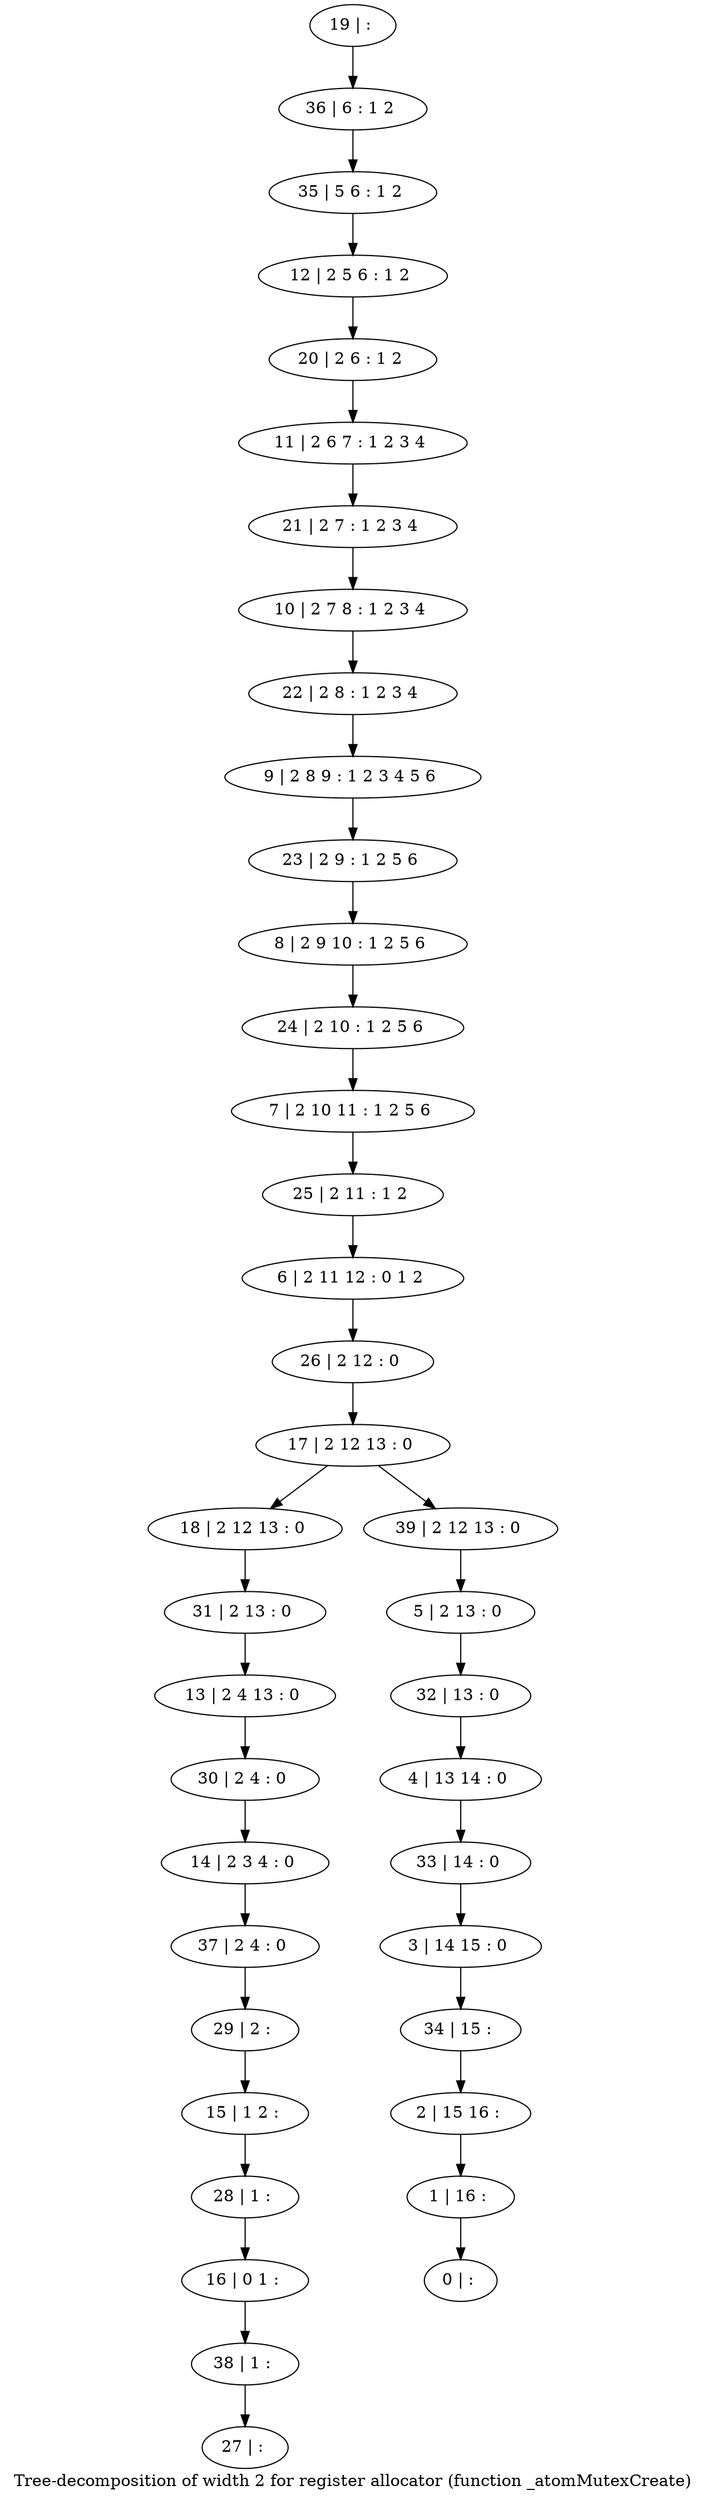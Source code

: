 digraph G {
graph [label="Tree-decomposition of width 2 for register allocator (function _atomMutexCreate)"]
0[label="0 | : "];
1[label="1 | 16 : "];
2[label="2 | 15 16 : "];
3[label="3 | 14 15 : 0 "];
4[label="4 | 13 14 : 0 "];
5[label="5 | 2 13 : 0 "];
6[label="6 | 2 11 12 : 0 1 2 "];
7[label="7 | 2 10 11 : 1 2 5 6 "];
8[label="8 | 2 9 10 : 1 2 5 6 "];
9[label="9 | 2 8 9 : 1 2 3 4 5 6 "];
10[label="10 | 2 7 8 : 1 2 3 4 "];
11[label="11 | 2 6 7 : 1 2 3 4 "];
12[label="12 | 2 5 6 : 1 2 "];
13[label="13 | 2 4 13 : 0 "];
14[label="14 | 2 3 4 : 0 "];
15[label="15 | 1 2 : "];
16[label="16 | 0 1 : "];
17[label="17 | 2 12 13 : 0 "];
18[label="18 | 2 12 13 : 0 "];
19[label="19 | : "];
20[label="20 | 2 6 : 1 2 "];
21[label="21 | 2 7 : 1 2 3 4 "];
22[label="22 | 2 8 : 1 2 3 4 "];
23[label="23 | 2 9 : 1 2 5 6 "];
24[label="24 | 2 10 : 1 2 5 6 "];
25[label="25 | 2 11 : 1 2 "];
26[label="26 | 2 12 : 0 "];
27[label="27 | : "];
28[label="28 | 1 : "];
29[label="29 | 2 : "];
30[label="30 | 2 4 : 0 "];
31[label="31 | 2 13 : 0 "];
32[label="32 | 13 : 0 "];
33[label="33 | 14 : 0 "];
34[label="34 | 15 : "];
35[label="35 | 5 6 : 1 2 "];
36[label="36 | 6 : 1 2 "];
37[label="37 | 2 4 : 0 "];
38[label="38 | 1 : "];
39[label="39 | 2 12 13 : 0 "];
28->16 ;
15->28 ;
29->15 ;
30->14 ;
13->30 ;
31->13 ;
18->31 ;
37->29 ;
14->37 ;
38->27 ;
16->38 ;
19->36 ;
36->35 ;
35->12 ;
12->20 ;
20->11 ;
11->21 ;
21->10 ;
10->22 ;
22->9 ;
9->23 ;
23->8 ;
8->24 ;
24->7 ;
7->25 ;
25->6 ;
6->26 ;
26->17 ;
5->32 ;
32->4 ;
4->33 ;
33->3 ;
3->34 ;
34->2 ;
2->1 ;
1->0 ;
39->5 ;
17->18 ;
17->39 ;
}
